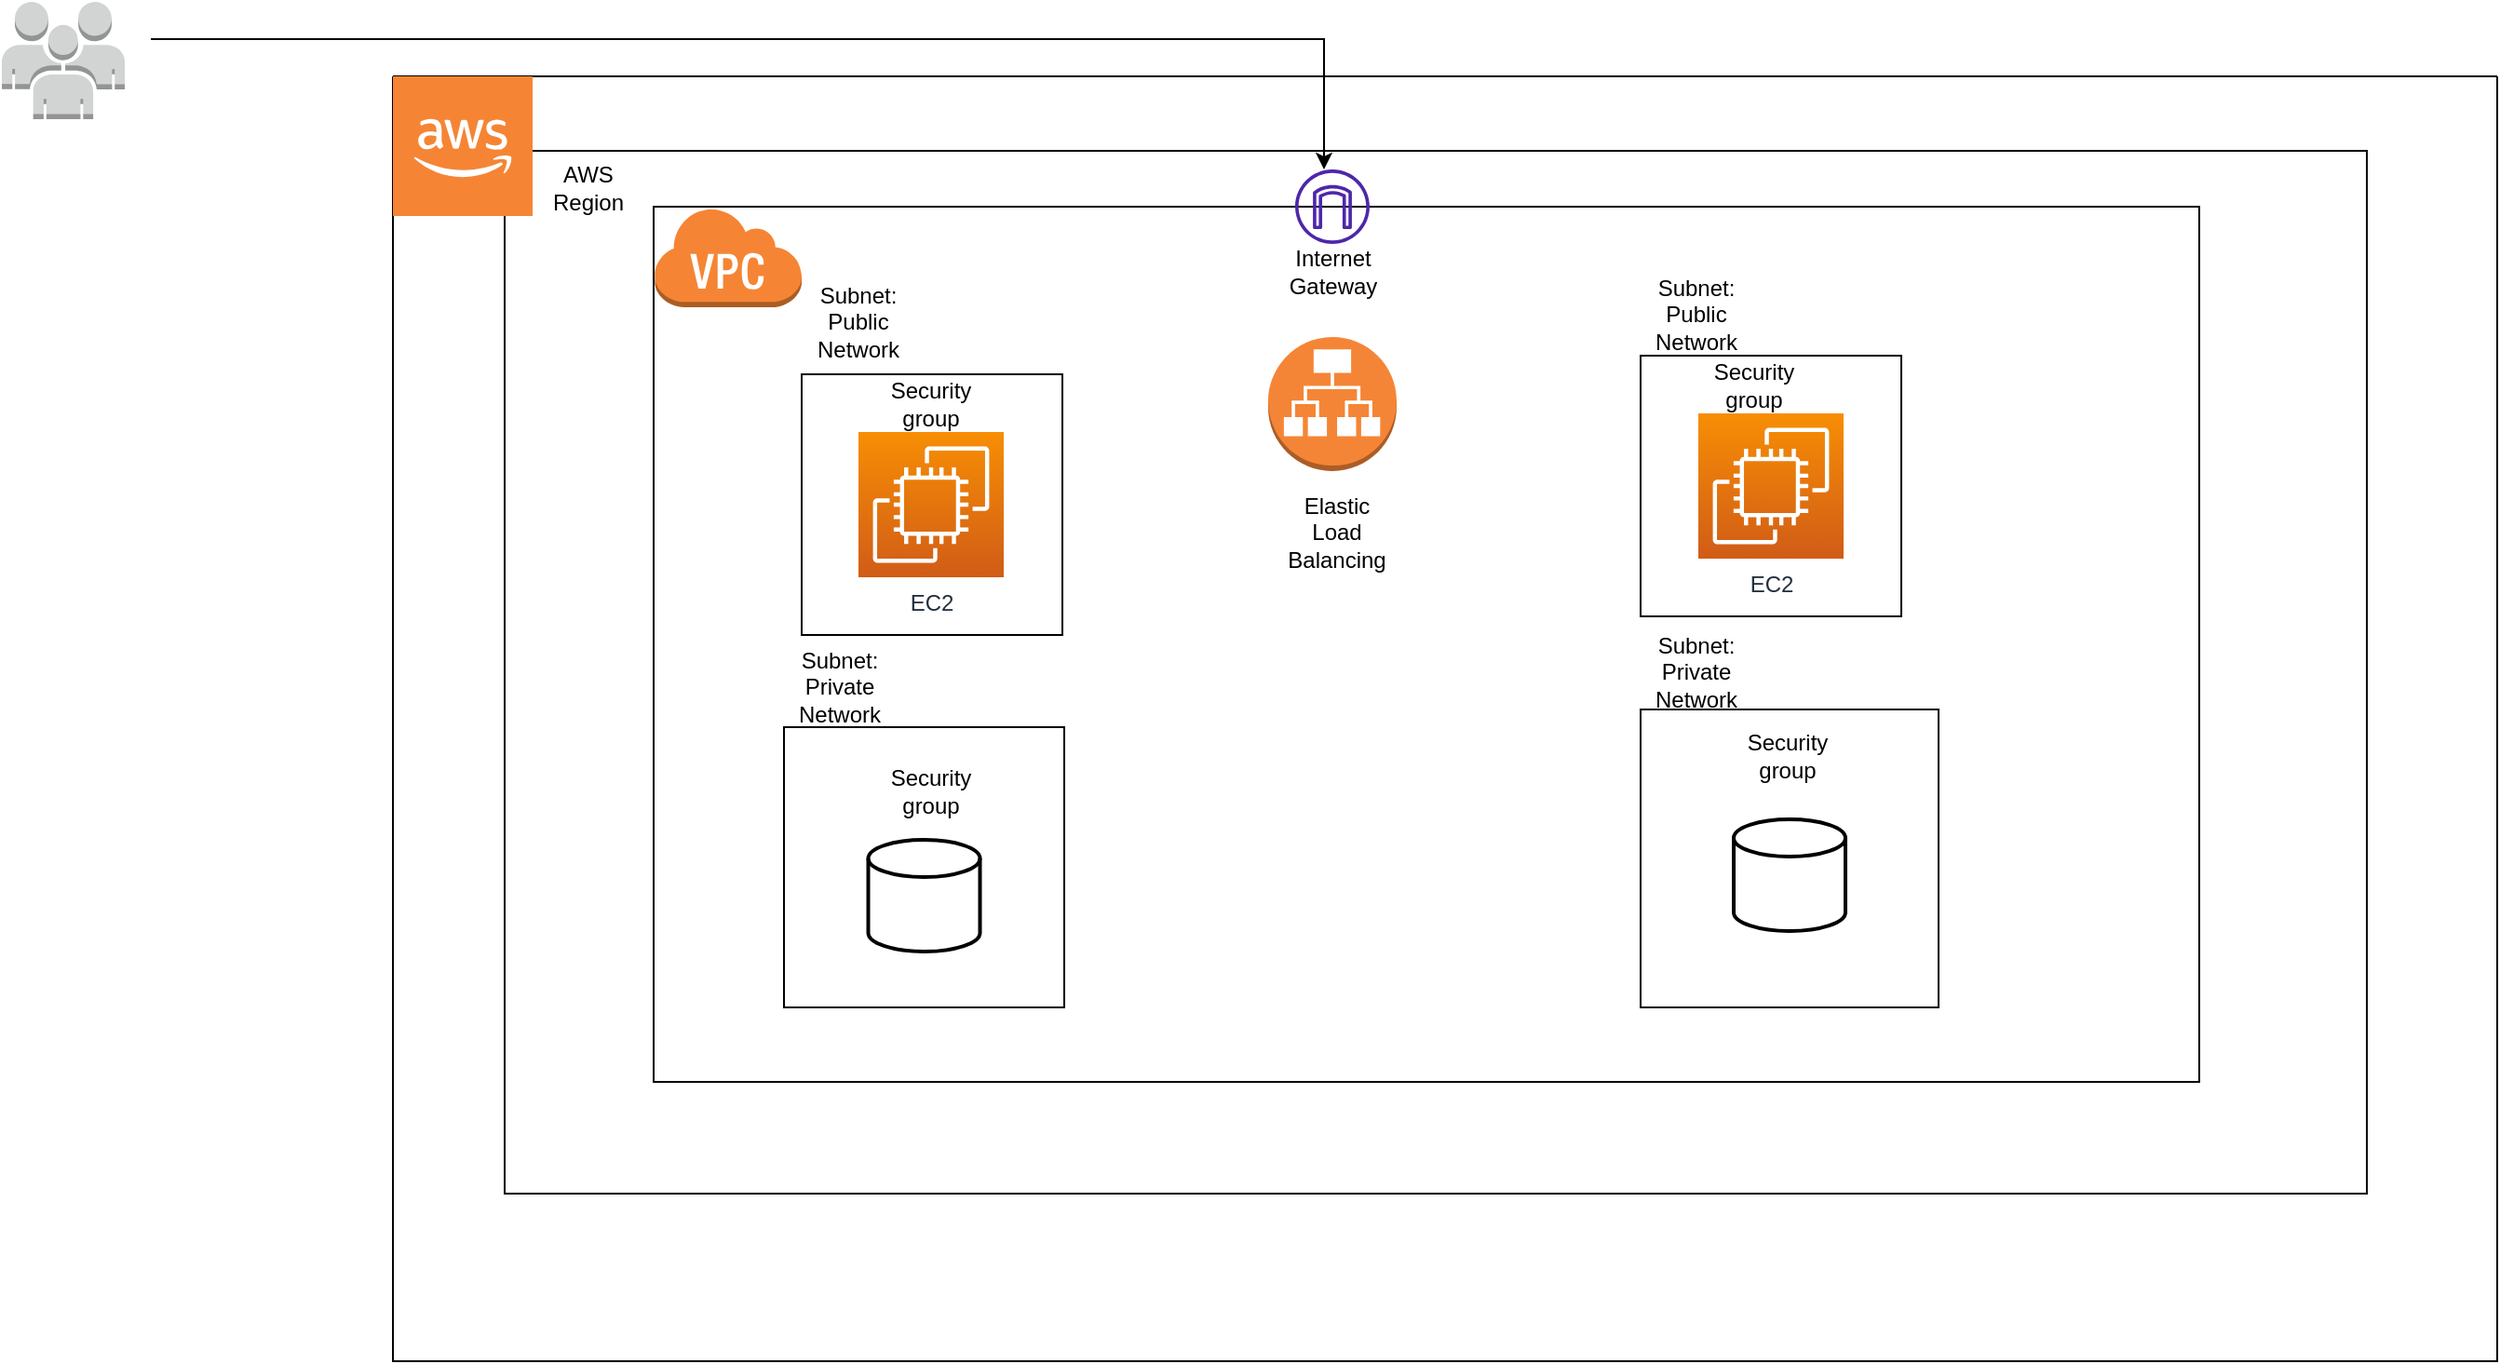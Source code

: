 <mxfile version="21.2.1" type="github">
  <diagram name="Page-1" id="PlIgevGMCSv-zmXggFxV">
    <mxGraphModel dx="2277" dy="162" grid="1" gridSize="10" guides="1" tooltips="1" connect="1" arrows="1" fold="1" page="1" pageScale="1" pageWidth="827" pageHeight="1169" math="0" shadow="0">
      <root>
        <mxCell id="0" />
        <mxCell id="1" parent="0" />
        <mxCell id="gjgdPwr-CT8w_bqsHbFe-2" value="" style="swimlane;startSize=0;movable=0;resizable=0;rotatable=0;deletable=0;editable=0;locked=1;connectable=0;" vertex="1" parent="1">
          <mxGeometry x="290" y="1220" width="1130" height="690" as="geometry" />
        </mxCell>
        <mxCell id="gjgdPwr-CT8w_bqsHbFe-6" value="" style="rounded=0;whiteSpace=wrap;html=1;" vertex="1" parent="gjgdPwr-CT8w_bqsHbFe-2">
          <mxGeometry x="60" y="40" width="1000" height="560" as="geometry" />
        </mxCell>
        <mxCell id="gjgdPwr-CT8w_bqsHbFe-7" value="" style="rounded=0;whiteSpace=wrap;html=1;" vertex="1" parent="gjgdPwr-CT8w_bqsHbFe-2">
          <mxGeometry x="140" y="70" width="830" height="470" as="geometry" />
        </mxCell>
        <mxCell id="gjgdPwr-CT8w_bqsHbFe-8" value="" style="outlineConnect=0;dashed=0;verticalLabelPosition=bottom;verticalAlign=top;align=center;html=1;shape=mxgraph.aws3.virtual_private_cloud;fillColor=#F58534;gradientColor=none;" vertex="1" parent="gjgdPwr-CT8w_bqsHbFe-2">
          <mxGeometry x="140" y="70" width="79.5" height="54" as="geometry" />
        </mxCell>
        <mxCell id="gjgdPwr-CT8w_bqsHbFe-12" value="" style="outlineConnect=0;dashed=0;verticalLabelPosition=bottom;verticalAlign=top;align=center;html=1;shape=mxgraph.aws3.cloud_2;fillColor=#F58534;gradientColor=none;movable=0;resizable=0;rotatable=0;deletable=0;editable=0;locked=1;connectable=0;" vertex="1" parent="gjgdPwr-CT8w_bqsHbFe-2">
          <mxGeometry width="75" height="75" as="geometry" />
        </mxCell>
        <mxCell id="gjgdPwr-CT8w_bqsHbFe-15" value="AWS Region" style="text;html=1;strokeColor=none;fillColor=none;align=center;verticalAlign=middle;whiteSpace=wrap;rounded=0;" vertex="1" parent="gjgdPwr-CT8w_bqsHbFe-2">
          <mxGeometry x="75" y="45" width="60" height="30" as="geometry" />
        </mxCell>
        <mxCell id="gjgdPwr-CT8w_bqsHbFe-16" value="" style="whiteSpace=wrap;html=1;aspect=fixed;movable=0;resizable=0;rotatable=0;deletable=0;editable=0;locked=1;connectable=0;" vertex="1" parent="gjgdPwr-CT8w_bqsHbFe-2">
          <mxGeometry x="219.5" y="160" width="140" height="140" as="geometry" />
        </mxCell>
        <mxCell id="gjgdPwr-CT8w_bqsHbFe-17" value="EC2" style="sketch=0;points=[[0,0,0],[0.25,0,0],[0.5,0,0],[0.75,0,0],[1,0,0],[0,1,0],[0.25,1,0],[0.5,1,0],[0.75,1,0],[1,1,0],[0,0.25,0],[0,0.5,0],[0,0.75,0],[1,0.25,0],[1,0.5,0],[1,0.75,0]];outlineConnect=0;fontColor=#232F3E;gradientColor=#F78E04;gradientDirection=north;fillColor=#D05C17;strokeColor=#ffffff;dashed=0;verticalLabelPosition=bottom;verticalAlign=top;align=center;html=1;fontSize=12;fontStyle=0;aspect=fixed;shape=mxgraph.aws4.resourceIcon;resIcon=mxgraph.aws4.ec2;movable=0;resizable=0;rotatable=0;deletable=0;editable=0;locked=1;connectable=0;" vertex="1" parent="gjgdPwr-CT8w_bqsHbFe-2">
          <mxGeometry x="250" y="191" width="78" height="78" as="geometry" />
        </mxCell>
        <mxCell id="gjgdPwr-CT8w_bqsHbFe-18" value="Security group" style="text;html=1;strokeColor=none;fillColor=none;align=center;verticalAlign=middle;whiteSpace=wrap;rounded=0;movable=0;resizable=0;rotatable=0;deletable=0;editable=0;locked=1;connectable=0;" vertex="1" parent="gjgdPwr-CT8w_bqsHbFe-2">
          <mxGeometry x="259" y="161" width="60" height="30" as="geometry" />
        </mxCell>
        <mxCell id="gjgdPwr-CT8w_bqsHbFe-20" value="" style="whiteSpace=wrap;html=1;aspect=fixed;movable=0;resizable=0;rotatable=0;deletable=0;editable=0;locked=1;connectable=0;" vertex="1" parent="gjgdPwr-CT8w_bqsHbFe-2">
          <mxGeometry x="670" y="150" width="140" height="140" as="geometry" />
        </mxCell>
        <mxCell id="gjgdPwr-CT8w_bqsHbFe-21" value="EC2" style="sketch=0;points=[[0,0,0],[0.25,0,0],[0.5,0,0],[0.75,0,0],[1,0,0],[0,1,0],[0.25,1,0],[0.5,1,0],[0.75,1,0],[1,1,0],[0,0.25,0],[0,0.5,0],[0,0.75,0],[1,0.25,0],[1,0.5,0],[1,0.75,0]];outlineConnect=0;fontColor=#232F3E;gradientColor=#F78E04;gradientDirection=north;fillColor=#D05C17;strokeColor=#ffffff;dashed=0;verticalLabelPosition=bottom;verticalAlign=top;align=center;html=1;fontSize=12;fontStyle=0;aspect=fixed;shape=mxgraph.aws4.resourceIcon;resIcon=mxgraph.aws4.ec2;movable=0;resizable=0;rotatable=0;deletable=0;editable=0;locked=1;connectable=0;" vertex="1" parent="gjgdPwr-CT8w_bqsHbFe-2">
          <mxGeometry x="701" y="181" width="78" height="78" as="geometry" />
        </mxCell>
        <mxCell id="gjgdPwr-CT8w_bqsHbFe-22" value="Security group" style="text;html=1;strokeColor=none;fillColor=none;align=center;verticalAlign=middle;whiteSpace=wrap;rounded=0;movable=0;resizable=0;rotatable=0;deletable=0;editable=0;locked=1;connectable=0;" vertex="1" parent="gjgdPwr-CT8w_bqsHbFe-2">
          <mxGeometry x="701" y="151" width="60" height="30" as="geometry" />
        </mxCell>
        <mxCell id="gjgdPwr-CT8w_bqsHbFe-23" value="" style="whiteSpace=wrap;html=1;aspect=fixed;movable=0;resizable=0;rotatable=0;deletable=0;editable=0;locked=1;connectable=0;" vertex="1" parent="gjgdPwr-CT8w_bqsHbFe-2">
          <mxGeometry x="210" y="349.5" width="150.5" height="150.5" as="geometry" />
        </mxCell>
        <mxCell id="gjgdPwr-CT8w_bqsHbFe-24" value="" style="whiteSpace=wrap;html=1;aspect=fixed;movable=0;resizable=0;rotatable=0;deletable=0;editable=0;locked=1;connectable=0;" vertex="1" parent="gjgdPwr-CT8w_bqsHbFe-2">
          <mxGeometry x="670" y="340" width="160" height="160" as="geometry" />
        </mxCell>
        <mxCell id="gjgdPwr-CT8w_bqsHbFe-25" value="" style="strokeWidth=2;html=1;shape=mxgraph.flowchart.database;whiteSpace=wrap;" vertex="1" parent="gjgdPwr-CT8w_bqsHbFe-2">
          <mxGeometry x="255.25" y="410" width="60" height="60" as="geometry" />
        </mxCell>
        <mxCell id="gjgdPwr-CT8w_bqsHbFe-26" value="Security group" style="text;html=1;strokeColor=none;fillColor=none;align=center;verticalAlign=middle;whiteSpace=wrap;rounded=0;" vertex="1" parent="gjgdPwr-CT8w_bqsHbFe-2">
          <mxGeometry x="259" y="369" width="60" height="30" as="geometry" />
        </mxCell>
        <mxCell id="gjgdPwr-CT8w_bqsHbFe-28" value="Security group" style="text;html=1;strokeColor=none;fillColor=none;align=center;verticalAlign=middle;whiteSpace=wrap;rounded=0;" vertex="1" parent="gjgdPwr-CT8w_bqsHbFe-2">
          <mxGeometry x="719" y="349.5" width="60" height="30" as="geometry" />
        </mxCell>
        <mxCell id="gjgdPwr-CT8w_bqsHbFe-29" value="" style="strokeWidth=2;html=1;shape=mxgraph.flowchart.database;whiteSpace=wrap;" vertex="1" parent="gjgdPwr-CT8w_bqsHbFe-2">
          <mxGeometry x="720" y="399" width="60" height="60" as="geometry" />
        </mxCell>
        <mxCell id="gjgdPwr-CT8w_bqsHbFe-31" value="Subnet: Public Network" style="text;html=1;strokeColor=none;fillColor=none;align=center;verticalAlign=middle;whiteSpace=wrap;rounded=0;" vertex="1" parent="gjgdPwr-CT8w_bqsHbFe-2">
          <mxGeometry x="219.5" y="110" width="60" height="44" as="geometry" />
        </mxCell>
        <mxCell id="gjgdPwr-CT8w_bqsHbFe-34" value="Subnet: Public Network" style="text;html=1;strokeColor=none;fillColor=none;align=center;verticalAlign=middle;whiteSpace=wrap;rounded=0;" vertex="1" parent="gjgdPwr-CT8w_bqsHbFe-2">
          <mxGeometry x="670" y="106" width="60" height="44" as="geometry" />
        </mxCell>
        <mxCell id="gjgdPwr-CT8w_bqsHbFe-35" value="Subnet: Private Network" style="text;html=1;strokeColor=none;fillColor=none;align=center;verticalAlign=middle;whiteSpace=wrap;rounded=0;" vertex="1" parent="gjgdPwr-CT8w_bqsHbFe-2">
          <mxGeometry x="210" y="305.5" width="60" height="44" as="geometry" />
        </mxCell>
        <mxCell id="gjgdPwr-CT8w_bqsHbFe-36" value="Subnet: Private Network" style="text;html=1;strokeColor=none;fillColor=none;align=center;verticalAlign=middle;whiteSpace=wrap;rounded=0;" vertex="1" parent="gjgdPwr-CT8w_bqsHbFe-2">
          <mxGeometry x="670" y="298" width="60" height="44" as="geometry" />
        </mxCell>
        <mxCell id="gjgdPwr-CT8w_bqsHbFe-37" value="" style="outlineConnect=0;dashed=0;verticalLabelPosition=bottom;verticalAlign=top;align=center;html=1;shape=mxgraph.aws3.application_load_balancer;fillColor=#F58536;gradientColor=none;" vertex="1" parent="1">
          <mxGeometry x="760" y="1360" width="69" height="72" as="geometry" />
        </mxCell>
        <mxCell id="gjgdPwr-CT8w_bqsHbFe-38" value="" style="sketch=0;outlineConnect=0;fontColor=#232F3E;gradientColor=none;fillColor=#4D27AA;strokeColor=none;dashed=0;verticalLabelPosition=bottom;verticalAlign=top;align=center;html=1;fontSize=12;fontStyle=0;aspect=fixed;pointerEvents=1;shape=mxgraph.aws4.internet_gateway;" vertex="1" parent="1">
          <mxGeometry x="774.5" y="1270" width="40" height="40" as="geometry" />
        </mxCell>
        <mxCell id="gjgdPwr-CT8w_bqsHbFe-39" value="" style="outlineConnect=0;dashed=0;verticalLabelPosition=bottom;verticalAlign=top;align=center;html=1;shape=mxgraph.aws3.users;fillColor=#D2D3D3;gradientColor=none;movable=0;resizable=0;rotatable=0;deletable=0;editable=0;locked=1;connectable=0;" vertex="1" parent="1">
          <mxGeometry x="80" y="1180" width="66" height="63" as="geometry" />
        </mxCell>
        <mxCell id="gjgdPwr-CT8w_bqsHbFe-43" value="" style="endArrow=classic;html=1;rounded=0;movable=0;resizable=0;rotatable=0;deletable=0;editable=0;locked=1;connectable=0;" edge="1" parent="1" target="gjgdPwr-CT8w_bqsHbFe-38">
          <mxGeometry width="50" height="50" relative="1" as="geometry">
            <mxPoint x="160" y="1200" as="sourcePoint" />
            <mxPoint x="780" y="1200" as="targetPoint" />
            <Array as="points">
              <mxPoint x="790" y="1200" />
              <mxPoint x="790" y="1270" />
            </Array>
          </mxGeometry>
        </mxCell>
        <mxCell id="gjgdPwr-CT8w_bqsHbFe-45" value="Internet Gateway" style="text;html=1;strokeColor=none;fillColor=none;align=center;verticalAlign=middle;whiteSpace=wrap;rounded=0;" vertex="1" parent="1">
          <mxGeometry x="764.5" y="1310" width="60" height="30" as="geometry" />
        </mxCell>
        <mxCell id="gjgdPwr-CT8w_bqsHbFe-46" value="Elastic Load Balancing" style="text;html=1;strokeColor=none;fillColor=none;align=center;verticalAlign=middle;whiteSpace=wrap;rounded=0;" vertex="1" parent="1">
          <mxGeometry x="767" y="1440" width="60" height="50" as="geometry" />
        </mxCell>
      </root>
    </mxGraphModel>
  </diagram>
</mxfile>
